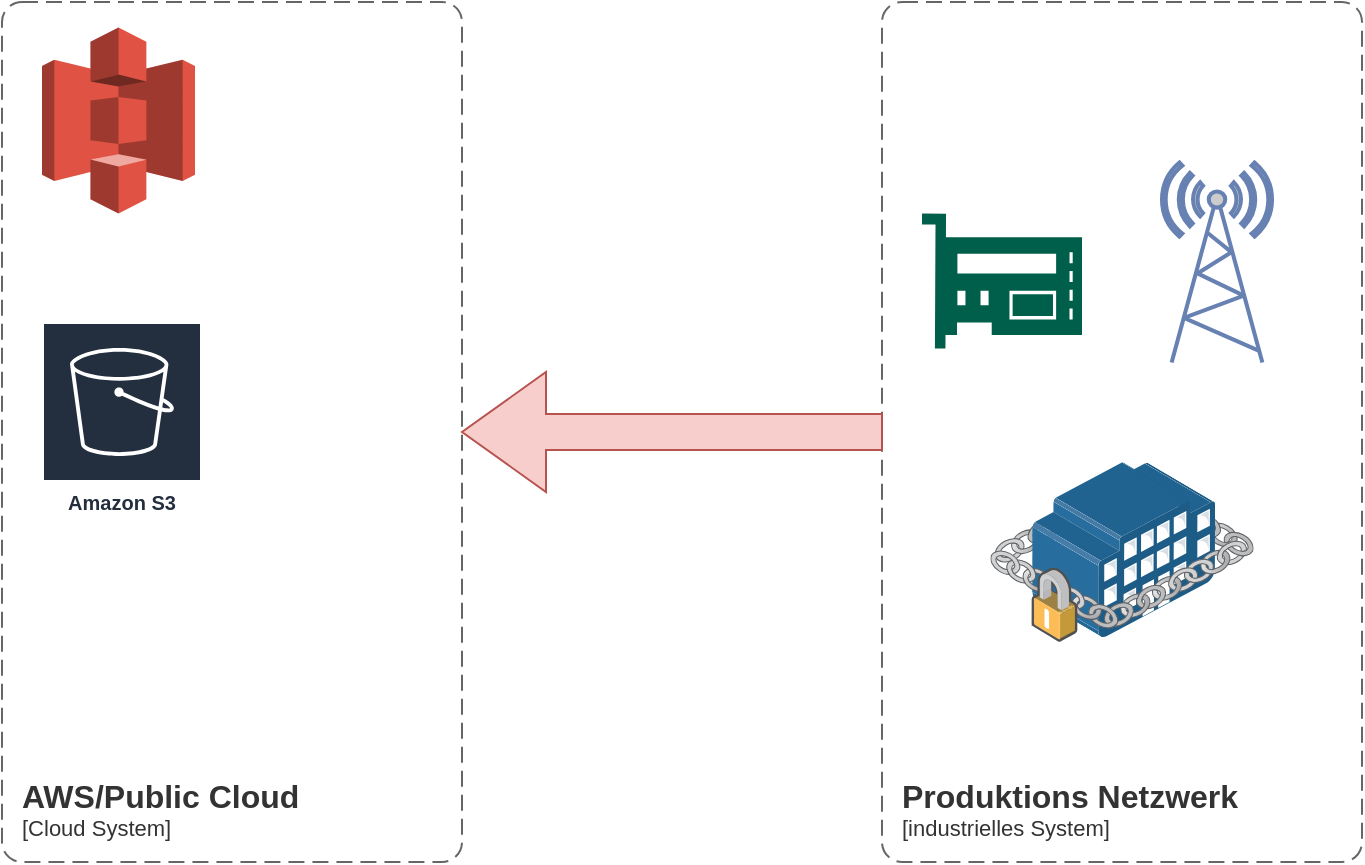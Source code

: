 <mxfile>
    <diagram id="srXuDWIE5dUqwxD93ICZ" name="Page-1">
        <mxGraphModel dx="1023" dy="779" grid="1" gridSize="10" guides="1" tooltips="1" connect="1" arrows="1" fold="1" page="1" pageScale="1" pageWidth="850" pageHeight="1100" math="0" shadow="0">
            <root>
                <mxCell id="0"/>
                <mxCell id="1" parent="0"/>
                <mxCell id="2" value="" style="outlineConnect=0;dashed=0;verticalLabelPosition=bottom;verticalAlign=top;align=center;html=1;shape=mxgraph.aws3.s3;fillColor=#E05243;gradientColor=none;" vertex="1" parent="1">
                    <mxGeometry x="130" y="132.75" width="76.5" height="93" as="geometry"/>
                </mxCell>
                <mxCell id="3" value="Amazon S3" style="sketch=0;outlineConnect=0;fontColor=#232F3E;gradientColor=none;strokeColor=#ffffff;fillColor=#232F3E;dashed=0;verticalLabelPosition=middle;verticalAlign=bottom;align=center;html=1;whiteSpace=wrap;fontSize=10;fontStyle=1;spacing=3;shape=mxgraph.aws4.productIcon;prIcon=mxgraph.aws4.s3;" vertex="1" parent="1">
                    <mxGeometry x="130" y="280" width="80" height="100" as="geometry"/>
                </mxCell>
                <mxCell id="4" value="" style="sketch=0;pointerEvents=1;shadow=0;dashed=0;html=1;strokeColor=none;fillColor=#005F4B;labelPosition=center;verticalLabelPosition=bottom;verticalAlign=top;align=center;outlineConnect=0;shape=mxgraph.veeam2.hardware_controller;" vertex="1" parent="1">
                    <mxGeometry x="570" y="225.75" width="80" height="67.5" as="geometry"/>
                </mxCell>
                <object placeholders="1" c4Name="AWS/Public Cloud" c4Type="SystemScopeBoundary" c4Application="Cloud System" label="&lt;font style=&quot;font-size: 16px&quot;&gt;&lt;b&gt;&lt;div style=&quot;text-align: left&quot;&gt;%c4Name%&lt;/div&gt;&lt;/b&gt;&lt;/font&gt;&lt;div style=&quot;text-align: left&quot;&gt;[%c4Application%]&lt;/div&gt;" id="6">
                    <mxCell style="rounded=1;fontSize=11;whiteSpace=wrap;html=1;dashed=1;arcSize=20;fillColor=none;strokeColor=#666666;fontColor=#333333;labelBackgroundColor=none;align=left;verticalAlign=bottom;labelBorderColor=none;spacingTop=0;spacing=10;dashPattern=8 4;metaEdit=1;rotatable=0;perimeter=rectanglePerimeter;noLabel=0;labelPadding=0;allowArrows=0;connectable=0;expand=0;recursiveResize=0;editable=1;pointerEvents=0;absoluteArcSize=1;points=[[0.25,0,0],[0.5,0,0],[0.75,0,0],[1,0.25,0],[1,0.5,0],[1,0.75,0],[0.75,1,0],[0.5,1,0],[0.25,1,0],[0,0.75,0],[0,0.5,0],[0,0.25,0]];" vertex="1" parent="1">
                        <mxGeometry x="110" y="120" width="230" height="430" as="geometry"/>
                    </mxCell>
                </object>
                <object placeholders="1" c4Name="Produktions Netzwerk" c4Type="SystemScopeBoundary" c4Application="industrielles System" label="&lt;font style=&quot;font-size: 16px&quot;&gt;&lt;b&gt;&lt;div style=&quot;text-align: left&quot;&gt;%c4Name%&lt;/div&gt;&lt;/b&gt;&lt;/font&gt;&lt;div style=&quot;text-align: left&quot;&gt;[%c4Application%]&lt;/div&gt;" id="7">
                    <mxCell style="rounded=1;fontSize=11;whiteSpace=wrap;html=1;dashed=1;arcSize=20;fillColor=none;strokeColor=#666666;fontColor=#333333;labelBackgroundColor=none;align=left;verticalAlign=bottom;labelBorderColor=none;spacingTop=0;spacing=10;dashPattern=8 4;metaEdit=1;rotatable=0;perimeter=rectanglePerimeter;noLabel=0;labelPadding=0;allowArrows=0;connectable=0;expand=0;recursiveResize=0;editable=1;pointerEvents=0;absoluteArcSize=1;points=[[0.25,0,0],[0.5,0,0],[0.75,0,0],[1,0.25,0],[1,0.5,0],[1,0.75,0],[0.75,1,0],[0.5,1,0],[0.25,1,0],[0,0.75,0],[0,0.5,0],[0,0.25,0]];" vertex="1" parent="1">
                        <mxGeometry x="550" y="120" width="240" height="430" as="geometry"/>
                    </mxCell>
                </object>
                <mxCell id="8" value="" style="fontColor=#0066CC;verticalAlign=top;verticalLabelPosition=bottom;labelPosition=center;align=center;html=1;outlineConnect=0;fillColor=#CCCCCC;strokeColor=#6881B3;gradientColor=none;gradientDirection=north;strokeWidth=2;shape=mxgraph.networks.radio_tower;" vertex="1" parent="1">
                    <mxGeometry x="690" y="200.25" width="55" height="100" as="geometry"/>
                </mxCell>
                <mxCell id="9" value="" style="image;points=[];aspect=fixed;html=1;align=center;shadow=0;dashed=0;image=img/lib/allied_telesis/buildings/Secure_Building.svg;" vertex="1" parent="1">
                    <mxGeometry x="604.19" y="350" width="131.61" height="90" as="geometry"/>
                </mxCell>
                <mxCell id="10" value="" style="shape=singleArrow;direction=west;whiteSpace=wrap;html=1;fillColor=#f8cecc;strokeColor=#b85450;" vertex="1" parent="1">
                    <mxGeometry x="340" y="305" width="210" height="60" as="geometry"/>
                </mxCell>
            </root>
        </mxGraphModel>
    </diagram>
</mxfile>
